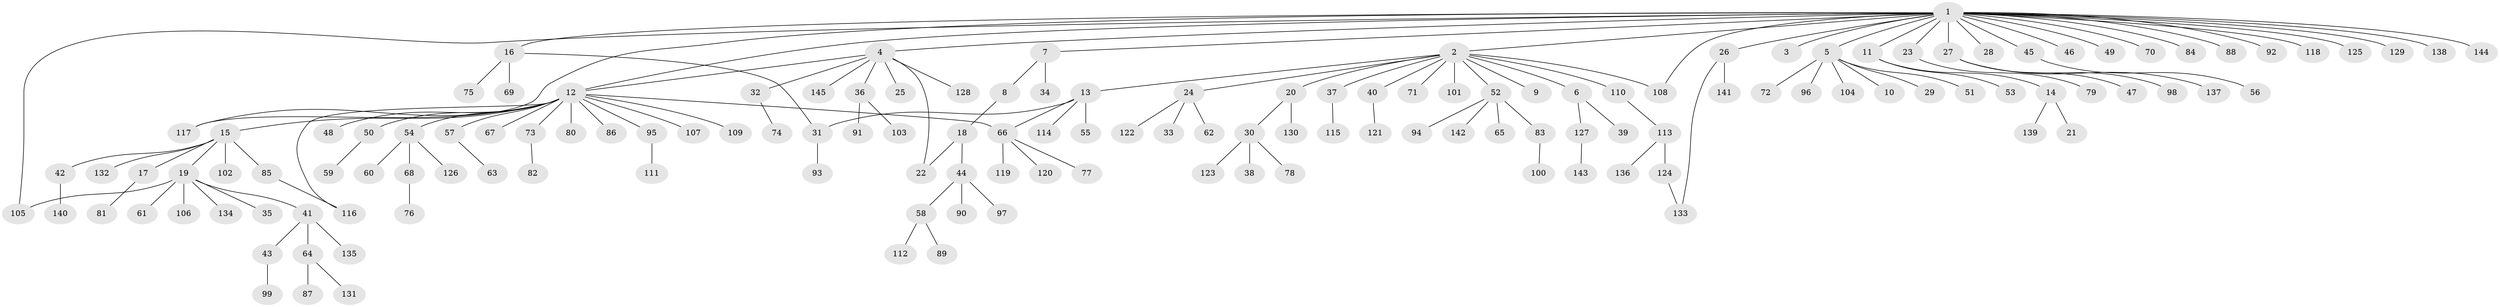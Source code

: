 // Generated by graph-tools (version 1.1) at 2025/48/03/09/25 04:48:05]
// undirected, 145 vertices, 153 edges
graph export_dot {
graph [start="1"]
  node [color=gray90,style=filled];
  1;
  2;
  3;
  4;
  5;
  6;
  7;
  8;
  9;
  10;
  11;
  12;
  13;
  14;
  15;
  16;
  17;
  18;
  19;
  20;
  21;
  22;
  23;
  24;
  25;
  26;
  27;
  28;
  29;
  30;
  31;
  32;
  33;
  34;
  35;
  36;
  37;
  38;
  39;
  40;
  41;
  42;
  43;
  44;
  45;
  46;
  47;
  48;
  49;
  50;
  51;
  52;
  53;
  54;
  55;
  56;
  57;
  58;
  59;
  60;
  61;
  62;
  63;
  64;
  65;
  66;
  67;
  68;
  69;
  70;
  71;
  72;
  73;
  74;
  75;
  76;
  77;
  78;
  79;
  80;
  81;
  82;
  83;
  84;
  85;
  86;
  87;
  88;
  89;
  90;
  91;
  92;
  93;
  94;
  95;
  96;
  97;
  98;
  99;
  100;
  101;
  102;
  103;
  104;
  105;
  106;
  107;
  108;
  109;
  110;
  111;
  112;
  113;
  114;
  115;
  116;
  117;
  118;
  119;
  120;
  121;
  122;
  123;
  124;
  125;
  126;
  127;
  128;
  129;
  130;
  131;
  132;
  133;
  134;
  135;
  136;
  137;
  138;
  139;
  140;
  141;
  142;
  143;
  144;
  145;
  1 -- 2;
  1 -- 3;
  1 -- 4;
  1 -- 5;
  1 -- 7;
  1 -- 11;
  1 -- 12;
  1 -- 16;
  1 -- 23;
  1 -- 26;
  1 -- 27;
  1 -- 28;
  1 -- 45;
  1 -- 46;
  1 -- 49;
  1 -- 70;
  1 -- 84;
  1 -- 88;
  1 -- 92;
  1 -- 105;
  1 -- 108;
  1 -- 117;
  1 -- 118;
  1 -- 125;
  1 -- 129;
  1 -- 138;
  1 -- 144;
  2 -- 6;
  2 -- 9;
  2 -- 13;
  2 -- 20;
  2 -- 24;
  2 -- 37;
  2 -- 40;
  2 -- 52;
  2 -- 71;
  2 -- 101;
  2 -- 108;
  2 -- 110;
  4 -- 12;
  4 -- 22;
  4 -- 25;
  4 -- 32;
  4 -- 36;
  4 -- 128;
  4 -- 145;
  5 -- 10;
  5 -- 29;
  5 -- 51;
  5 -- 72;
  5 -- 96;
  5 -- 104;
  6 -- 39;
  6 -- 127;
  7 -- 8;
  7 -- 34;
  8 -- 18;
  11 -- 14;
  11 -- 53;
  12 -- 15;
  12 -- 48;
  12 -- 50;
  12 -- 54;
  12 -- 57;
  12 -- 66;
  12 -- 67;
  12 -- 73;
  12 -- 80;
  12 -- 86;
  12 -- 95;
  12 -- 107;
  12 -- 109;
  12 -- 116;
  12 -- 117;
  13 -- 31;
  13 -- 55;
  13 -- 66;
  13 -- 114;
  14 -- 21;
  14 -- 139;
  15 -- 17;
  15 -- 19;
  15 -- 42;
  15 -- 85;
  15 -- 102;
  15 -- 132;
  16 -- 31;
  16 -- 69;
  16 -- 75;
  17 -- 81;
  18 -- 22;
  18 -- 44;
  19 -- 35;
  19 -- 41;
  19 -- 61;
  19 -- 105;
  19 -- 106;
  19 -- 134;
  20 -- 30;
  20 -- 130;
  23 -- 79;
  24 -- 33;
  24 -- 62;
  24 -- 122;
  26 -- 133;
  26 -- 141;
  27 -- 47;
  27 -- 98;
  27 -- 137;
  30 -- 38;
  30 -- 78;
  30 -- 123;
  31 -- 93;
  32 -- 74;
  36 -- 91;
  36 -- 103;
  37 -- 115;
  40 -- 121;
  41 -- 43;
  41 -- 64;
  41 -- 135;
  42 -- 140;
  43 -- 99;
  44 -- 58;
  44 -- 90;
  44 -- 97;
  45 -- 56;
  50 -- 59;
  52 -- 65;
  52 -- 83;
  52 -- 94;
  52 -- 142;
  54 -- 60;
  54 -- 68;
  54 -- 126;
  57 -- 63;
  58 -- 89;
  58 -- 112;
  64 -- 87;
  64 -- 131;
  66 -- 77;
  66 -- 119;
  66 -- 120;
  68 -- 76;
  73 -- 82;
  83 -- 100;
  85 -- 116;
  95 -- 111;
  110 -- 113;
  113 -- 124;
  113 -- 136;
  124 -- 133;
  127 -- 143;
}
